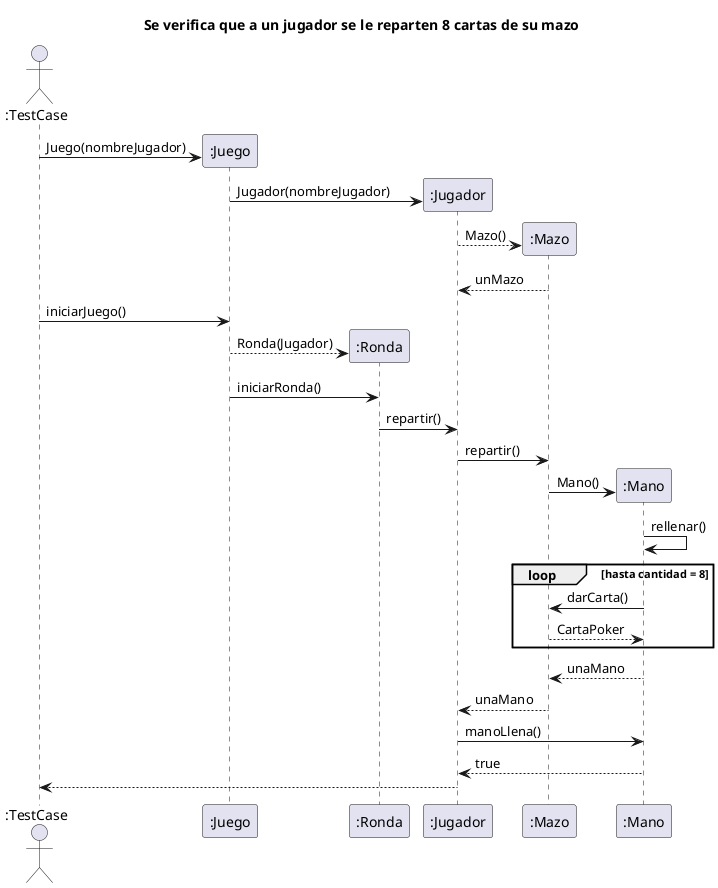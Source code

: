 @startuml
'https://plantuml.com/sequence-diagram

title Se verifica que a un jugador se le reparten 8 cartas de su mazo

actor ":TestCase" as user
participant ":Juego" as juego
participant ":Ronda" as ronda
participant ":Jugador" as jugador
participant ":Mazo" as mazo
participant ":Mano" as mano

user -> juego**: Juego(nombreJugador)
juego -> jugador**: Jugador(nombreJugador)
jugador --> mazo **: Mazo()
mazo --> jugador: unMazo
user -> juego: iniciarJuego()

juego --> ronda**: Ronda(Jugador)
juego -> ronda: iniciarRonda()
ronda -> jugador: repartir()
jugador -> mazo: repartir()
mazo -> mano **: Mano()
mano -> mano: rellenar()
loop hasta cantidad = 8
    mano -> mazo: darCarta()
    mazo --> mano: CartaPoker
end
mano --> mazo: unaMano
mazo --> jugador: unaMano
jugador -> mano: manoLlena()
mano --> jugador: true
jugador --> user
@enduml